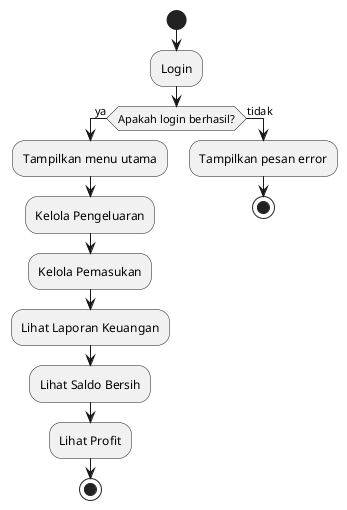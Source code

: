 @startuml
start
:Login;
if (Apakah login berhasil?) then (ya)
  :Tampilkan menu utama;
  :Kelola Pengeluaran;
  :Kelola Pemasukan;
  :Lihat Laporan Keuangan;
  :Lihat Saldo Bersih;
  :Lihat Profit;
  stop
else (tidak)
  :Tampilkan pesan error;
  stop
endif
@enduml